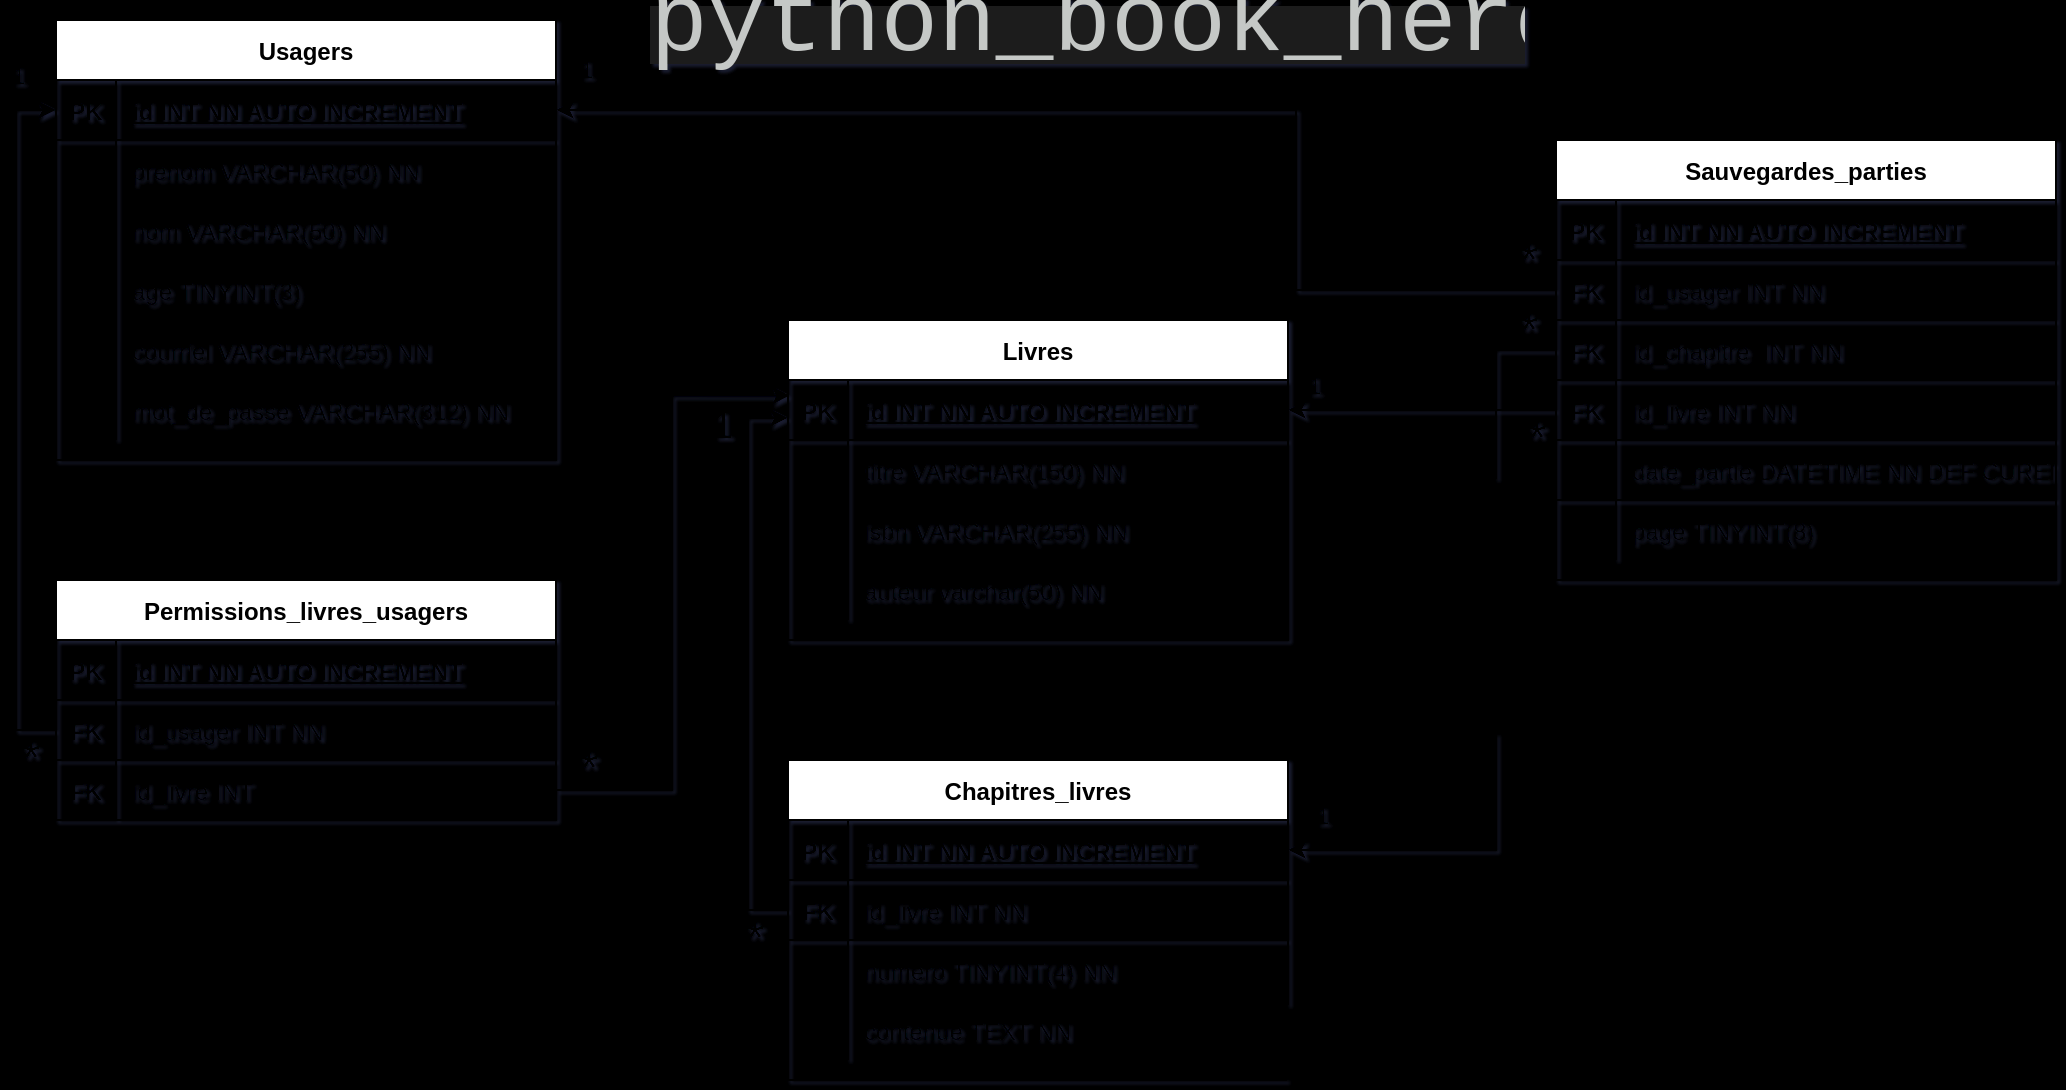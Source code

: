<mxfile>
    <diagram id="hnDoche0uzgrvqZkyVAT" name="Page-1">
        <mxGraphModel dx="732" dy="676" grid="0" gridSize="10" guides="1" tooltips="1" connect="1" arrows="1" fold="1" page="1" pageScale="1" pageWidth="1100" pageHeight="850" background="#000000" math="0" shadow="1">
            <root>
                <mxCell id="0"/>
                <mxCell id="1" parent="0"/>
                <mxCell id="B29HTKChRzMkVLrq_tk1-1" value="Usagers" style="shape=table;startSize=30;container=1;collapsible=1;childLayout=tableLayout;fixedRows=1;rowLines=0;fontStyle=1;align=center;resizeLast=1;" parent="1" vertex="1">
                    <mxGeometry x="40" y="40" width="250" height="220" as="geometry"/>
                </mxCell>
                <mxCell id="B29HTKChRzMkVLrq_tk1-2" value="" style="shape=partialRectangle;collapsible=0;dropTarget=0;pointerEvents=0;fillColor=none;top=0;left=0;bottom=1;right=0;points=[[0,0.5],[1,0.5]];portConstraint=eastwest;" parent="B29HTKChRzMkVLrq_tk1-1" vertex="1">
                    <mxGeometry y="30" width="250" height="30" as="geometry"/>
                </mxCell>
                <mxCell id="B29HTKChRzMkVLrq_tk1-3" value="PK" style="shape=partialRectangle;connectable=0;fillColor=none;top=0;left=0;bottom=0;right=0;fontStyle=1;overflow=hidden;" parent="B29HTKChRzMkVLrq_tk1-2" vertex="1">
                    <mxGeometry width="30" height="30" as="geometry"/>
                </mxCell>
                <mxCell id="B29HTKChRzMkVLrq_tk1-4" value="id INT NN AUTO INCREMENT" style="shape=partialRectangle;connectable=0;fillColor=none;top=0;left=0;bottom=0;right=0;align=left;spacingLeft=6;fontStyle=5;overflow=hidden;" parent="B29HTKChRzMkVLrq_tk1-2" vertex="1">
                    <mxGeometry x="30" width="220" height="30" as="geometry"/>
                </mxCell>
                <mxCell id="B29HTKChRzMkVLrq_tk1-5" value="" style="shape=partialRectangle;collapsible=0;dropTarget=0;pointerEvents=0;fillColor=none;top=0;left=0;bottom=0;right=0;points=[[0,0.5],[1,0.5]];portConstraint=eastwest;" parent="B29HTKChRzMkVLrq_tk1-1" vertex="1">
                    <mxGeometry y="60" width="250" height="30" as="geometry"/>
                </mxCell>
                <mxCell id="B29HTKChRzMkVLrq_tk1-6" value="" style="shape=partialRectangle;connectable=0;fillColor=none;top=0;left=0;bottom=0;right=0;editable=1;overflow=hidden;" parent="B29HTKChRzMkVLrq_tk1-5" vertex="1">
                    <mxGeometry width="30" height="30" as="geometry"/>
                </mxCell>
                <mxCell id="B29HTKChRzMkVLrq_tk1-7" value="prenom VARCHAR(50) NN" style="shape=partialRectangle;connectable=0;fillColor=none;top=0;left=0;bottom=0;right=0;align=left;spacingLeft=6;overflow=hidden;" parent="B29HTKChRzMkVLrq_tk1-5" vertex="1">
                    <mxGeometry x="30" width="220" height="30" as="geometry"/>
                </mxCell>
                <mxCell id="B29HTKChRzMkVLrq_tk1-8" value="" style="shape=partialRectangle;collapsible=0;dropTarget=0;pointerEvents=0;fillColor=none;top=0;left=0;bottom=0;right=0;points=[[0,0.5],[1,0.5]];portConstraint=eastwest;" parent="B29HTKChRzMkVLrq_tk1-1" vertex="1">
                    <mxGeometry y="90" width="250" height="30" as="geometry"/>
                </mxCell>
                <mxCell id="B29HTKChRzMkVLrq_tk1-9" value="" style="shape=partialRectangle;connectable=0;fillColor=none;top=0;left=0;bottom=0;right=0;editable=1;overflow=hidden;" parent="B29HTKChRzMkVLrq_tk1-8" vertex="1">
                    <mxGeometry width="30" height="30" as="geometry"/>
                </mxCell>
                <mxCell id="B29HTKChRzMkVLrq_tk1-10" value="nom VARCHAR(50) NN" style="shape=partialRectangle;connectable=0;fillColor=none;top=0;left=0;bottom=0;right=0;align=left;spacingLeft=6;overflow=hidden;" parent="B29HTKChRzMkVLrq_tk1-8" vertex="1">
                    <mxGeometry x="30" width="220" height="30" as="geometry"/>
                </mxCell>
                <mxCell id="B29HTKChRzMkVLrq_tk1-11" value="" style="shape=partialRectangle;collapsible=0;dropTarget=0;pointerEvents=0;fillColor=none;top=0;left=0;bottom=0;right=0;points=[[0,0.5],[1,0.5]];portConstraint=eastwest;" parent="B29HTKChRzMkVLrq_tk1-1" vertex="1">
                    <mxGeometry y="120" width="250" height="30" as="geometry"/>
                </mxCell>
                <mxCell id="B29HTKChRzMkVLrq_tk1-12" value="" style="shape=partialRectangle;connectable=0;fillColor=none;top=0;left=0;bottom=0;right=0;editable=1;overflow=hidden;" parent="B29HTKChRzMkVLrq_tk1-11" vertex="1">
                    <mxGeometry width="30" height="30" as="geometry"/>
                </mxCell>
                <mxCell id="B29HTKChRzMkVLrq_tk1-13" value="age TINYINT(3)" style="shape=partialRectangle;connectable=0;fillColor=none;top=0;left=0;bottom=0;right=0;align=left;spacingLeft=6;overflow=hidden;" parent="B29HTKChRzMkVLrq_tk1-11" vertex="1">
                    <mxGeometry x="30" width="220" height="30" as="geometry"/>
                </mxCell>
                <mxCell id="B29HTKChRzMkVLrq_tk1-42" value="" style="shape=partialRectangle;collapsible=0;dropTarget=0;pointerEvents=0;fillColor=none;top=0;left=0;bottom=0;right=0;points=[[0,0.5],[1,0.5]];portConstraint=eastwest;" parent="B29HTKChRzMkVLrq_tk1-1" vertex="1">
                    <mxGeometry y="150" width="250" height="30" as="geometry"/>
                </mxCell>
                <mxCell id="B29HTKChRzMkVLrq_tk1-43" value="" style="shape=partialRectangle;connectable=0;fillColor=none;top=0;left=0;bottom=0;right=0;editable=1;overflow=hidden;" parent="B29HTKChRzMkVLrq_tk1-42" vertex="1">
                    <mxGeometry width="30" height="30" as="geometry"/>
                </mxCell>
                <mxCell id="B29HTKChRzMkVLrq_tk1-44" value="courriel VARCHAR(255) NN" style="shape=partialRectangle;connectable=0;fillColor=none;top=0;left=0;bottom=0;right=0;align=left;spacingLeft=6;overflow=hidden;" parent="B29HTKChRzMkVLrq_tk1-42" vertex="1">
                    <mxGeometry x="30" width="220" height="30" as="geometry"/>
                </mxCell>
                <mxCell id="B29HTKChRzMkVLrq_tk1-45" value="" style="shape=partialRectangle;collapsible=0;dropTarget=0;pointerEvents=0;fillColor=none;top=0;left=0;bottom=0;right=0;points=[[0,0.5],[1,0.5]];portConstraint=eastwest;" parent="B29HTKChRzMkVLrq_tk1-1" vertex="1">
                    <mxGeometry y="180" width="250" height="30" as="geometry"/>
                </mxCell>
                <mxCell id="B29HTKChRzMkVLrq_tk1-46" value="" style="shape=partialRectangle;connectable=0;fillColor=none;top=0;left=0;bottom=0;right=0;editable=1;overflow=hidden;" parent="B29HTKChRzMkVLrq_tk1-45" vertex="1">
                    <mxGeometry width="30" height="30" as="geometry"/>
                </mxCell>
                <mxCell id="B29HTKChRzMkVLrq_tk1-47" value="mot_de_passe VARCHAR(312) NN" style="shape=partialRectangle;connectable=0;fillColor=none;top=0;left=0;bottom=0;right=0;align=left;spacingLeft=6;overflow=hidden;" parent="B29HTKChRzMkVLrq_tk1-45" vertex="1">
                    <mxGeometry x="30" width="220" height="30" as="geometry"/>
                </mxCell>
                <mxCell id="B29HTKChRzMkVLrq_tk1-48" value="Permissions_livres_usagers" style="shape=table;startSize=30;container=1;collapsible=1;childLayout=tableLayout;fixedRows=1;rowLines=0;fontStyle=1;align=center;resizeLast=1;" parent="1" vertex="1">
                    <mxGeometry x="40" y="320" width="250" height="120" as="geometry"/>
                </mxCell>
                <mxCell id="B29HTKChRzMkVLrq_tk1-49" value="" style="shape=partialRectangle;collapsible=0;dropTarget=0;pointerEvents=0;fillColor=none;top=0;left=0;bottom=1;right=0;points=[[0,0.5],[1,0.5]];portConstraint=eastwest;" parent="B29HTKChRzMkVLrq_tk1-48" vertex="1">
                    <mxGeometry y="30" width="250" height="30" as="geometry"/>
                </mxCell>
                <mxCell id="B29HTKChRzMkVLrq_tk1-50" value="PK" style="shape=partialRectangle;connectable=0;fillColor=none;top=0;left=0;bottom=0;right=0;fontStyle=1;overflow=hidden;" parent="B29HTKChRzMkVLrq_tk1-49" vertex="1">
                    <mxGeometry width="30" height="30" as="geometry"/>
                </mxCell>
                <mxCell id="B29HTKChRzMkVLrq_tk1-51" value="id INT NN AUTO INCREMENT" style="shape=partialRectangle;connectable=0;fillColor=none;top=0;left=0;bottom=0;right=0;align=left;spacingLeft=6;fontStyle=5;overflow=hidden;" parent="B29HTKChRzMkVLrq_tk1-49" vertex="1">
                    <mxGeometry x="30" width="220" height="30" as="geometry"/>
                </mxCell>
                <mxCell id="B29HTKChRzMkVLrq_tk1-67" value="" style="shape=partialRectangle;collapsible=0;dropTarget=0;pointerEvents=0;fillColor=none;top=0;left=0;bottom=1;right=0;points=[[0,0.5],[1,0.5]];portConstraint=eastwest;" parent="B29HTKChRzMkVLrq_tk1-48" vertex="1">
                    <mxGeometry y="60" width="250" height="30" as="geometry"/>
                </mxCell>
                <mxCell id="B29HTKChRzMkVLrq_tk1-68" value="FK" style="shape=partialRectangle;connectable=0;fillColor=none;top=0;left=0;bottom=0;right=0;fontStyle=1;overflow=hidden;" parent="B29HTKChRzMkVLrq_tk1-67" vertex="1">
                    <mxGeometry width="30" height="30" as="geometry"/>
                </mxCell>
                <mxCell id="B29HTKChRzMkVLrq_tk1-69" value="id_usager INT NN" style="shape=partialRectangle;connectable=0;fillColor=none;top=0;left=0;bottom=0;right=0;align=left;spacingLeft=6;fontStyle=0;overflow=hidden;" parent="B29HTKChRzMkVLrq_tk1-67" vertex="1">
                    <mxGeometry x="30" width="220" height="30" as="geometry"/>
                </mxCell>
                <mxCell id="B29HTKChRzMkVLrq_tk1-70" value="" style="shape=partialRectangle;collapsible=0;dropTarget=0;pointerEvents=0;fillColor=none;top=0;left=0;bottom=1;right=0;points=[[0,0.5],[1,0.5]];portConstraint=eastwest;" parent="B29HTKChRzMkVLrq_tk1-48" vertex="1">
                    <mxGeometry y="90" width="250" height="30" as="geometry"/>
                </mxCell>
                <mxCell id="B29HTKChRzMkVLrq_tk1-71" value="FK" style="shape=partialRectangle;connectable=0;fillColor=none;top=0;left=0;bottom=0;right=0;fontStyle=1;overflow=hidden;" parent="B29HTKChRzMkVLrq_tk1-70" vertex="1">
                    <mxGeometry width="30" height="30" as="geometry"/>
                </mxCell>
                <mxCell id="B29HTKChRzMkVLrq_tk1-72" value="id_livre INT" style="shape=partialRectangle;connectable=0;fillColor=none;top=0;left=0;bottom=0;right=0;align=left;spacingLeft=6;fontStyle=0;overflow=hidden;" parent="B29HTKChRzMkVLrq_tk1-70" vertex="1">
                    <mxGeometry x="30" width="220" height="30" as="geometry"/>
                </mxCell>
                <mxCell id="B29HTKChRzMkVLrq_tk1-87" value="Livres" style="shape=table;startSize=30;container=1;collapsible=1;childLayout=tableLayout;fixedRows=1;rowLines=0;fontStyle=1;align=center;resizeLast=1;" parent="1" vertex="1">
                    <mxGeometry x="406" y="190" width="250" height="160" as="geometry"/>
                </mxCell>
                <mxCell id="B29HTKChRzMkVLrq_tk1-88" value="" style="shape=partialRectangle;collapsible=0;dropTarget=0;pointerEvents=0;fillColor=none;top=0;left=0;bottom=1;right=0;points=[[0,0.5],[1,0.5]];portConstraint=eastwest;" parent="B29HTKChRzMkVLrq_tk1-87" vertex="1">
                    <mxGeometry y="30" width="250" height="30" as="geometry"/>
                </mxCell>
                <mxCell id="B29HTKChRzMkVLrq_tk1-89" value="PK" style="shape=partialRectangle;connectable=0;fillColor=none;top=0;left=0;bottom=0;right=0;fontStyle=1;overflow=hidden;" parent="B29HTKChRzMkVLrq_tk1-88" vertex="1">
                    <mxGeometry width="30" height="30" as="geometry"/>
                </mxCell>
                <mxCell id="B29HTKChRzMkVLrq_tk1-90" value="id INT NN AUTO INCREMENT" style="shape=partialRectangle;connectable=0;fillColor=none;top=0;left=0;bottom=0;right=0;align=left;spacingLeft=6;fontStyle=5;overflow=hidden;" parent="B29HTKChRzMkVLrq_tk1-88" vertex="1">
                    <mxGeometry x="30" width="220" height="30" as="geometry"/>
                </mxCell>
                <mxCell id="B29HTKChRzMkVLrq_tk1-91" value="" style="shape=partialRectangle;collapsible=0;dropTarget=0;pointerEvents=0;fillColor=none;top=0;left=0;bottom=0;right=0;points=[[0,0.5],[1,0.5]];portConstraint=eastwest;" parent="B29HTKChRzMkVLrq_tk1-87" vertex="1">
                    <mxGeometry y="60" width="250" height="30" as="geometry"/>
                </mxCell>
                <mxCell id="B29HTKChRzMkVLrq_tk1-92" value="" style="shape=partialRectangle;connectable=0;fillColor=none;top=0;left=0;bottom=0;right=0;editable=1;overflow=hidden;" parent="B29HTKChRzMkVLrq_tk1-91" vertex="1">
                    <mxGeometry width="30" height="30" as="geometry"/>
                </mxCell>
                <mxCell id="B29HTKChRzMkVLrq_tk1-93" value="titre VARCHAR(150) NN" style="shape=partialRectangle;connectable=0;fillColor=none;top=0;left=0;bottom=0;right=0;align=left;spacingLeft=6;overflow=hidden;" parent="B29HTKChRzMkVLrq_tk1-91" vertex="1">
                    <mxGeometry x="30" width="220" height="30" as="geometry"/>
                </mxCell>
                <mxCell id="B29HTKChRzMkVLrq_tk1-94" value="" style="shape=partialRectangle;collapsible=0;dropTarget=0;pointerEvents=0;fillColor=none;top=0;left=0;bottom=0;right=0;points=[[0,0.5],[1,0.5]];portConstraint=eastwest;" parent="B29HTKChRzMkVLrq_tk1-87" vertex="1">
                    <mxGeometry y="90" width="250" height="30" as="geometry"/>
                </mxCell>
                <mxCell id="B29HTKChRzMkVLrq_tk1-95" value="" style="shape=partialRectangle;connectable=0;fillColor=none;top=0;left=0;bottom=0;right=0;editable=1;overflow=hidden;" parent="B29HTKChRzMkVLrq_tk1-94" vertex="1">
                    <mxGeometry width="30" height="30" as="geometry"/>
                </mxCell>
                <mxCell id="B29HTKChRzMkVLrq_tk1-96" value="isbn VARCHAR(255) NN" style="shape=partialRectangle;connectable=0;fillColor=none;top=0;left=0;bottom=0;right=0;align=left;spacingLeft=6;overflow=hidden;" parent="B29HTKChRzMkVLrq_tk1-94" vertex="1">
                    <mxGeometry x="30" width="220" height="30" as="geometry"/>
                </mxCell>
                <mxCell id="B29HTKChRzMkVLrq_tk1-97" value="" style="shape=partialRectangle;collapsible=0;dropTarget=0;pointerEvents=0;fillColor=none;top=0;left=0;bottom=0;right=0;points=[[0,0.5],[1,0.5]];portConstraint=eastwest;" parent="B29HTKChRzMkVLrq_tk1-87" vertex="1">
                    <mxGeometry y="120" width="250" height="30" as="geometry"/>
                </mxCell>
                <mxCell id="B29HTKChRzMkVLrq_tk1-98" value="" style="shape=partialRectangle;connectable=0;fillColor=none;top=0;left=0;bottom=0;right=0;editable=1;overflow=hidden;" parent="B29HTKChRzMkVLrq_tk1-97" vertex="1">
                    <mxGeometry width="30" height="30" as="geometry"/>
                </mxCell>
                <mxCell id="B29HTKChRzMkVLrq_tk1-99" value="auteur varchar(50) NN" style="shape=partialRectangle;connectable=0;fillColor=none;top=0;left=0;bottom=0;right=0;align=left;spacingLeft=6;overflow=hidden;" parent="B29HTKChRzMkVLrq_tk1-97" vertex="1">
                    <mxGeometry x="30" width="220" height="30" as="geometry"/>
                </mxCell>
                <mxCell id="B29HTKChRzMkVLrq_tk1-106" value="Chapitres_livres" style="shape=table;startSize=30;container=1;collapsible=1;childLayout=tableLayout;fixedRows=1;rowLines=0;fontStyle=1;align=center;resizeLast=1;" parent="1" vertex="1">
                    <mxGeometry x="406" y="410" width="250" height="160" as="geometry"/>
                </mxCell>
                <mxCell id="B29HTKChRzMkVLrq_tk1-107" value="" style="shape=partialRectangle;collapsible=0;dropTarget=0;pointerEvents=0;fillColor=none;top=0;left=0;bottom=1;right=0;points=[[0,0.5],[1,0.5]];portConstraint=eastwest;" parent="B29HTKChRzMkVLrq_tk1-106" vertex="1">
                    <mxGeometry y="30" width="250" height="30" as="geometry"/>
                </mxCell>
                <mxCell id="B29HTKChRzMkVLrq_tk1-108" value="PK" style="shape=partialRectangle;connectable=0;fillColor=none;top=0;left=0;bottom=0;right=0;fontStyle=1;overflow=hidden;" parent="B29HTKChRzMkVLrq_tk1-107" vertex="1">
                    <mxGeometry width="30" height="30" as="geometry"/>
                </mxCell>
                <mxCell id="B29HTKChRzMkVLrq_tk1-109" value="id INT NN AUTO INCREMENT" style="shape=partialRectangle;connectable=0;fillColor=none;top=0;left=0;bottom=0;right=0;align=left;spacingLeft=6;fontStyle=5;overflow=hidden;" parent="B29HTKChRzMkVLrq_tk1-107" vertex="1">
                    <mxGeometry x="30" width="220" height="30" as="geometry"/>
                </mxCell>
                <mxCell id="B29HTKChRzMkVLrq_tk1-119" value="" style="shape=partialRectangle;collapsible=0;dropTarget=0;pointerEvents=0;fillColor=none;top=0;left=0;bottom=1;right=0;points=[[0,0.5],[1,0.5]];portConstraint=eastwest;" parent="B29HTKChRzMkVLrq_tk1-106" vertex="1">
                    <mxGeometry y="60" width="250" height="30" as="geometry"/>
                </mxCell>
                <mxCell id="B29HTKChRzMkVLrq_tk1-120" value="FK" style="shape=partialRectangle;connectable=0;fillColor=none;top=0;left=0;bottom=0;right=0;fontStyle=1;overflow=hidden;" parent="B29HTKChRzMkVLrq_tk1-119" vertex="1">
                    <mxGeometry width="30" height="30" as="geometry"/>
                </mxCell>
                <mxCell id="B29HTKChRzMkVLrq_tk1-121" value="id_livre INT NN" style="shape=partialRectangle;connectable=0;fillColor=none;top=0;left=0;bottom=0;right=0;align=left;spacingLeft=6;fontStyle=0;overflow=hidden;" parent="B29HTKChRzMkVLrq_tk1-119" vertex="1">
                    <mxGeometry x="30" width="220" height="30" as="geometry"/>
                </mxCell>
                <mxCell id="B29HTKChRzMkVLrq_tk1-110" value="" style="shape=partialRectangle;collapsible=0;dropTarget=0;pointerEvents=0;fillColor=none;top=0;left=0;bottom=0;right=0;points=[[0,0.5],[1,0.5]];portConstraint=eastwest;" parent="B29HTKChRzMkVLrq_tk1-106" vertex="1">
                    <mxGeometry y="90" width="250" height="30" as="geometry"/>
                </mxCell>
                <mxCell id="B29HTKChRzMkVLrq_tk1-111" value="" style="shape=partialRectangle;connectable=0;fillColor=none;top=0;left=0;bottom=0;right=0;editable=1;overflow=hidden;" parent="B29HTKChRzMkVLrq_tk1-110" vertex="1">
                    <mxGeometry width="30" height="30" as="geometry"/>
                </mxCell>
                <mxCell id="B29HTKChRzMkVLrq_tk1-112" value="numero TINYINT(4) NN" style="shape=partialRectangle;connectable=0;fillColor=none;top=0;left=0;bottom=0;right=0;align=left;spacingLeft=6;overflow=hidden;" parent="B29HTKChRzMkVLrq_tk1-110" vertex="1">
                    <mxGeometry x="30" width="220" height="30" as="geometry"/>
                </mxCell>
                <mxCell id="B29HTKChRzMkVLrq_tk1-122" value="" style="shape=partialRectangle;collapsible=0;dropTarget=0;pointerEvents=0;fillColor=none;top=0;left=0;bottom=0;right=0;points=[[0,0.5],[1,0.5]];portConstraint=eastwest;" parent="B29HTKChRzMkVLrq_tk1-106" vertex="1">
                    <mxGeometry y="120" width="250" height="30" as="geometry"/>
                </mxCell>
                <mxCell id="B29HTKChRzMkVLrq_tk1-123" value="" style="shape=partialRectangle;connectable=0;fillColor=none;top=0;left=0;bottom=0;right=0;editable=1;overflow=hidden;" parent="B29HTKChRzMkVLrq_tk1-122" vertex="1">
                    <mxGeometry width="30" height="30" as="geometry"/>
                </mxCell>
                <mxCell id="B29HTKChRzMkVLrq_tk1-124" value="contenue TEXT NN" style="shape=partialRectangle;connectable=0;fillColor=none;top=0;left=0;bottom=0;right=0;align=left;spacingLeft=6;overflow=hidden;" parent="B29HTKChRzMkVLrq_tk1-122" vertex="1">
                    <mxGeometry x="30" width="220" height="30" as="geometry"/>
                </mxCell>
                <mxCell id="B29HTKChRzMkVLrq_tk1-125" value="Sauvegardes_parties" style="shape=table;startSize=30;container=1;collapsible=1;childLayout=tableLayout;fixedRows=1;rowLines=0;fontStyle=1;align=center;resizeLast=1;" parent="1" vertex="1">
                    <mxGeometry x="790" y="100" width="250" height="220" as="geometry"/>
                </mxCell>
                <mxCell id="B29HTKChRzMkVLrq_tk1-126" value="" style="shape=partialRectangle;collapsible=0;dropTarget=0;pointerEvents=0;fillColor=none;top=0;left=0;bottom=1;right=0;points=[[0,0.5],[1,0.5]];portConstraint=eastwest;" parent="B29HTKChRzMkVLrq_tk1-125" vertex="1">
                    <mxGeometry y="30" width="250" height="30" as="geometry"/>
                </mxCell>
                <mxCell id="B29HTKChRzMkVLrq_tk1-127" value="PK" style="shape=partialRectangle;connectable=0;fillColor=none;top=0;left=0;bottom=0;right=0;fontStyle=1;overflow=hidden;" parent="B29HTKChRzMkVLrq_tk1-126" vertex="1">
                    <mxGeometry width="30" height="30" as="geometry"/>
                </mxCell>
                <mxCell id="B29HTKChRzMkVLrq_tk1-128" value="id INT NN AUTO INCREMENT" style="shape=partialRectangle;connectable=0;fillColor=none;top=0;left=0;bottom=0;right=0;align=left;spacingLeft=6;fontStyle=5;overflow=hidden;" parent="B29HTKChRzMkVLrq_tk1-126" vertex="1">
                    <mxGeometry x="30" width="220" height="30" as="geometry"/>
                </mxCell>
                <mxCell id="B29HTKChRzMkVLrq_tk1-129" value="" style="shape=partialRectangle;collapsible=0;dropTarget=0;pointerEvents=0;fillColor=none;top=0;left=0;bottom=1;right=0;points=[[0,0.5],[1,0.5]];portConstraint=eastwest;" parent="B29HTKChRzMkVLrq_tk1-125" vertex="1">
                    <mxGeometry y="60" width="250" height="30" as="geometry"/>
                </mxCell>
                <mxCell id="B29HTKChRzMkVLrq_tk1-130" value="FK" style="shape=partialRectangle;connectable=0;fillColor=none;top=0;left=0;bottom=0;right=0;fontStyle=1;overflow=hidden;" parent="B29HTKChRzMkVLrq_tk1-129" vertex="1">
                    <mxGeometry width="30" height="30" as="geometry"/>
                </mxCell>
                <mxCell id="B29HTKChRzMkVLrq_tk1-131" value="id_usager INT NN" style="shape=partialRectangle;connectable=0;fillColor=none;top=0;left=0;bottom=0;right=0;align=left;spacingLeft=6;fontStyle=0;overflow=hidden;" parent="B29HTKChRzMkVLrq_tk1-129" vertex="1">
                    <mxGeometry x="30" width="220" height="30" as="geometry"/>
                </mxCell>
                <mxCell id="B29HTKChRzMkVLrq_tk1-138" value="" style="shape=partialRectangle;collapsible=0;dropTarget=0;pointerEvents=0;fillColor=none;top=0;left=0;bottom=1;right=0;points=[[0,0.5],[1,0.5]];portConstraint=eastwest;" parent="B29HTKChRzMkVLrq_tk1-125" vertex="1">
                    <mxGeometry y="90" width="250" height="30" as="geometry"/>
                </mxCell>
                <mxCell id="B29HTKChRzMkVLrq_tk1-139" value="FK" style="shape=partialRectangle;connectable=0;fillColor=none;top=0;left=0;bottom=0;right=0;fontStyle=1;overflow=hidden;" parent="B29HTKChRzMkVLrq_tk1-138" vertex="1">
                    <mxGeometry width="30" height="30" as="geometry"/>
                </mxCell>
                <mxCell id="B29HTKChRzMkVLrq_tk1-140" value="id_chapitre  INT NN" style="shape=partialRectangle;connectable=0;fillColor=none;top=0;left=0;bottom=0;right=0;align=left;spacingLeft=6;fontStyle=0;overflow=hidden;" parent="B29HTKChRzMkVLrq_tk1-138" vertex="1">
                    <mxGeometry x="30" width="220" height="30" as="geometry"/>
                </mxCell>
                <mxCell id="B29HTKChRzMkVLrq_tk1-141" value="" style="shape=partialRectangle;collapsible=0;dropTarget=0;pointerEvents=0;fillColor=none;top=0;left=0;bottom=1;right=0;points=[[0,0.5],[1,0.5]];portConstraint=eastwest;" parent="B29HTKChRzMkVLrq_tk1-125" vertex="1">
                    <mxGeometry y="120" width="250" height="30" as="geometry"/>
                </mxCell>
                <mxCell id="B29HTKChRzMkVLrq_tk1-142" value="FK" style="shape=partialRectangle;connectable=0;fillColor=none;top=0;left=0;bottom=0;right=0;fontStyle=1;overflow=hidden;" parent="B29HTKChRzMkVLrq_tk1-141" vertex="1">
                    <mxGeometry width="30" height="30" as="geometry"/>
                </mxCell>
                <mxCell id="B29HTKChRzMkVLrq_tk1-143" value="id_livre INT NN" style="shape=partialRectangle;connectable=0;fillColor=none;top=0;left=0;bottom=0;right=0;align=left;spacingLeft=6;fontStyle=0;overflow=hidden;" parent="B29HTKChRzMkVLrq_tk1-141" vertex="1">
                    <mxGeometry x="30" width="220" height="30" as="geometry"/>
                </mxCell>
                <mxCell id="15" value="" style="shape=partialRectangle;collapsible=0;dropTarget=0;pointerEvents=0;fillColor=none;top=0;left=0;bottom=1;right=0;points=[[0,0.5],[1,0.5]];portConstraint=eastwest;" vertex="1" parent="B29HTKChRzMkVLrq_tk1-125">
                    <mxGeometry y="150" width="250" height="30" as="geometry"/>
                </mxCell>
                <mxCell id="16" value="" style="shape=partialRectangle;connectable=0;fillColor=none;top=0;left=0;bottom=0;right=0;fontStyle=1;overflow=hidden;" vertex="1" parent="15">
                    <mxGeometry width="30" height="30" as="geometry"/>
                </mxCell>
                <mxCell id="17" value="date_partie DATETIME NN DEF CURENT" style="shape=partialRectangle;connectable=0;fillColor=none;top=0;left=0;bottom=0;right=0;align=left;spacingLeft=6;fontStyle=0;overflow=hidden;strokeColor=none;" vertex="1" parent="15">
                    <mxGeometry x="30" width="220" height="30" as="geometry"/>
                </mxCell>
                <mxCell id="B29HTKChRzMkVLrq_tk1-132" value="" style="shape=partialRectangle;collapsible=0;dropTarget=0;pointerEvents=0;fillColor=none;top=0;left=0;bottom=0;right=0;points=[[0,0.5],[1,0.5]];portConstraint=eastwest;" parent="B29HTKChRzMkVLrq_tk1-125" vertex="1">
                    <mxGeometry y="180" width="250" height="30" as="geometry"/>
                </mxCell>
                <mxCell id="B29HTKChRzMkVLrq_tk1-133" value="" style="shape=partialRectangle;connectable=0;fillColor=none;top=0;left=0;bottom=0;right=0;editable=1;overflow=hidden;" parent="B29HTKChRzMkVLrq_tk1-132" vertex="1">
                    <mxGeometry width="30" height="30" as="geometry"/>
                </mxCell>
                <mxCell id="B29HTKChRzMkVLrq_tk1-134" value="page TINYINT(8)" style="shape=partialRectangle;connectable=0;fillColor=none;top=0;left=0;bottom=0;right=0;align=left;spacingLeft=6;overflow=hidden;" parent="B29HTKChRzMkVLrq_tk1-132" vertex="1">
                    <mxGeometry x="30" width="220" height="30" as="geometry"/>
                </mxCell>
                <mxCell id="B29HTKChRzMkVLrq_tk1-144" style="edgeStyle=orthogonalEdgeStyle;rounded=0;orthogonalLoop=1;jettySize=auto;html=1;entryX=1;entryY=0.5;entryDx=0;entryDy=0;" parent="1" source="B29HTKChRzMkVLrq_tk1-129" target="B29HTKChRzMkVLrq_tk1-2" edge="1">
                    <mxGeometry relative="1" as="geometry">
                        <Array as="points">
                            <mxPoint x="660" y="175"/>
                            <mxPoint x="660" y="85"/>
                        </Array>
                    </mxGeometry>
                </mxCell>
                <mxCell id="B29HTKChRzMkVLrq_tk1-146" style="edgeStyle=orthogonalEdgeStyle;rounded=0;orthogonalLoop=1;jettySize=auto;html=1;entryX=1;entryY=0.5;entryDx=0;entryDy=0;" parent="1" source="B29HTKChRzMkVLrq_tk1-138" target="B29HTKChRzMkVLrq_tk1-107" edge="1">
                    <mxGeometry relative="1" as="geometry">
                        <Array as="points">
                            <mxPoint x="760" y="205"/>
                            <mxPoint x="760" y="455"/>
                        </Array>
                    </mxGeometry>
                </mxCell>
                <mxCell id="B29HTKChRzMkVLrq_tk1-147" style="edgeStyle=orthogonalEdgeStyle;rounded=0;orthogonalLoop=1;jettySize=auto;html=1;exitX=0;exitY=0.5;exitDx=0;exitDy=0;" parent="1" source="B29HTKChRzMkVLrq_tk1-141" target="B29HTKChRzMkVLrq_tk1-88" edge="1">
                    <mxGeometry relative="1" as="geometry"/>
                </mxCell>
                <mxCell id="B29HTKChRzMkVLrq_tk1-148" style="edgeStyle=orthogonalEdgeStyle;rounded=0;orthogonalLoop=1;jettySize=auto;html=1;entryX=0;entryY=0.633;entryDx=0;entryDy=0;entryPerimeter=0;" parent="1" source="B29HTKChRzMkVLrq_tk1-119" target="B29HTKChRzMkVLrq_tk1-88" edge="1">
                    <mxGeometry relative="1" as="geometry"/>
                </mxCell>
                <mxCell id="B29HTKChRzMkVLrq_tk1-149" style="edgeStyle=orthogonalEdgeStyle;rounded=0;orthogonalLoop=1;jettySize=auto;html=1;exitX=0;exitY=0.5;exitDx=0;exitDy=0;entryX=0;entryY=0.5;entryDx=0;entryDy=0;" parent="1" source="B29HTKChRzMkVLrq_tk1-67" target="B29HTKChRzMkVLrq_tk1-2" edge="1">
                    <mxGeometry relative="1" as="geometry"/>
                </mxCell>
                <mxCell id="B29HTKChRzMkVLrq_tk1-150" style="edgeStyle=orthogonalEdgeStyle;rounded=0;orthogonalLoop=1;jettySize=auto;html=1;exitX=1;exitY=0.5;exitDx=0;exitDy=0;entryX=0.004;entryY=0.261;entryDx=0;entryDy=0;entryPerimeter=0;" parent="1" source="B29HTKChRzMkVLrq_tk1-70" target="B29HTKChRzMkVLrq_tk1-88" edge="1">
                    <mxGeometry relative="1" as="geometry"/>
                </mxCell>
                <mxCell id="2" value="&lt;font style=&quot;font-size: 18px&quot;&gt;1&lt;/font&gt;" style="text;html=1;align=center;verticalAlign=middle;resizable=0;points=[];autosize=1;strokeColor=none;" parent="1" vertex="1">
                    <mxGeometry x="363" y="233" width="20" height="20" as="geometry"/>
                </mxCell>
                <mxCell id="4" value="1" style="text;html=1;align=center;verticalAlign=middle;resizable=0;points=[];autosize=1;strokeColor=none;" parent="1" vertex="1">
                    <mxGeometry x="12" y="59" width="17" height="18" as="geometry"/>
                </mxCell>
                <mxCell id="5" value="&lt;font style=&quot;font-size: 24px&quot;&gt;*&lt;/font&gt;" style="text;html=1;align=center;verticalAlign=middle;resizable=0;points=[];autosize=1;strokeColor=none;" parent="1" vertex="1">
                    <mxGeometry x="17" y="398" width="20" height="22" as="geometry"/>
                </mxCell>
                <mxCell id="6" value="&lt;font style=&quot;font-size: 24px&quot;&gt;*&lt;/font&gt;" style="text;html=1;align=center;verticalAlign=middle;resizable=0;points=[];autosize=1;strokeColor=none;" parent="1" vertex="1">
                    <mxGeometry x="379" y="488" width="20" height="22" as="geometry"/>
                </mxCell>
                <mxCell id="7" value="&lt;font style=&quot;font-size: 24px&quot;&gt;*&lt;/font&gt;" style="text;html=1;align=center;verticalAlign=middle;resizable=0;points=[];autosize=1;strokeColor=none;" parent="1" vertex="1">
                    <mxGeometry x="296" y="403" width="20" height="22" as="geometry"/>
                </mxCell>
                <mxCell id="8" value="1" style="text;html=1;align=center;verticalAlign=middle;resizable=0;points=[];autosize=1;strokeColor=none;" parent="1" vertex="1">
                    <mxGeometry x="660" y="214" width="17" height="18" as="geometry"/>
                </mxCell>
                <mxCell id="9" value="&lt;font style=&quot;font-size: 24px&quot;&gt;*&lt;/font&gt;" style="text;html=1;align=center;verticalAlign=middle;resizable=0;points=[];autosize=1;strokeColor=none;" parent="1" vertex="1">
                    <mxGeometry x="770" y="238" width="20" height="22" as="geometry"/>
                </mxCell>
                <mxCell id="10" value="&lt;font style=&quot;font-size: 24px&quot;&gt;*&lt;/font&gt;" style="text;html=1;align=center;verticalAlign=middle;resizable=0;points=[];autosize=1;strokeColor=none;" parent="1" vertex="1">
                    <mxGeometry x="766" y="184" width="20" height="22" as="geometry"/>
                </mxCell>
                <mxCell id="11" value="1" style="text;html=1;align=center;verticalAlign=middle;resizable=0;points=[];autosize=1;strokeColor=none;" parent="1" vertex="1">
                    <mxGeometry x="664" y="429" width="17" height="18" as="geometry"/>
                </mxCell>
                <mxCell id="12" value="&lt;font style=&quot;font-size: 24px&quot;&gt;*&lt;/font&gt;" style="text;html=1;align=center;verticalAlign=middle;resizable=0;points=[];autosize=1;strokeColor=none;" parent="1" vertex="1">
                    <mxGeometry x="766" y="149" width="20" height="22" as="geometry"/>
                </mxCell>
                <mxCell id="13" value="1" style="text;html=1;align=center;verticalAlign=middle;resizable=0;points=[];autosize=1;strokeColor=none;" parent="1" vertex="1">
                    <mxGeometry x="296" y="56" width="17" height="18" as="geometry"/>
                </mxCell>
                <mxCell id="14" value="&lt;div style=&quot;color: rgb(197 , 200 , 198) ; background-color: rgb(30 , 30 , 30) ; font-family: &amp;#34;consolas&amp;#34; , &amp;#34;courier new&amp;#34; , monospace ; line-height: 19px&quot;&gt;&lt;font style=&quot;font-size: 48px&quot;&gt;python_book_hero&lt;/font&gt;&lt;/div&gt;" style="text;html=1;align=center;verticalAlign=middle;resizable=0;points=[];autosize=1;strokeColor=none;" vertex="1" parent="1">
                    <mxGeometry x="351" y="30" width="432" height="34" as="geometry"/>
                </mxCell>
            </root>
        </mxGraphModel>
    </diagram>
</mxfile>
